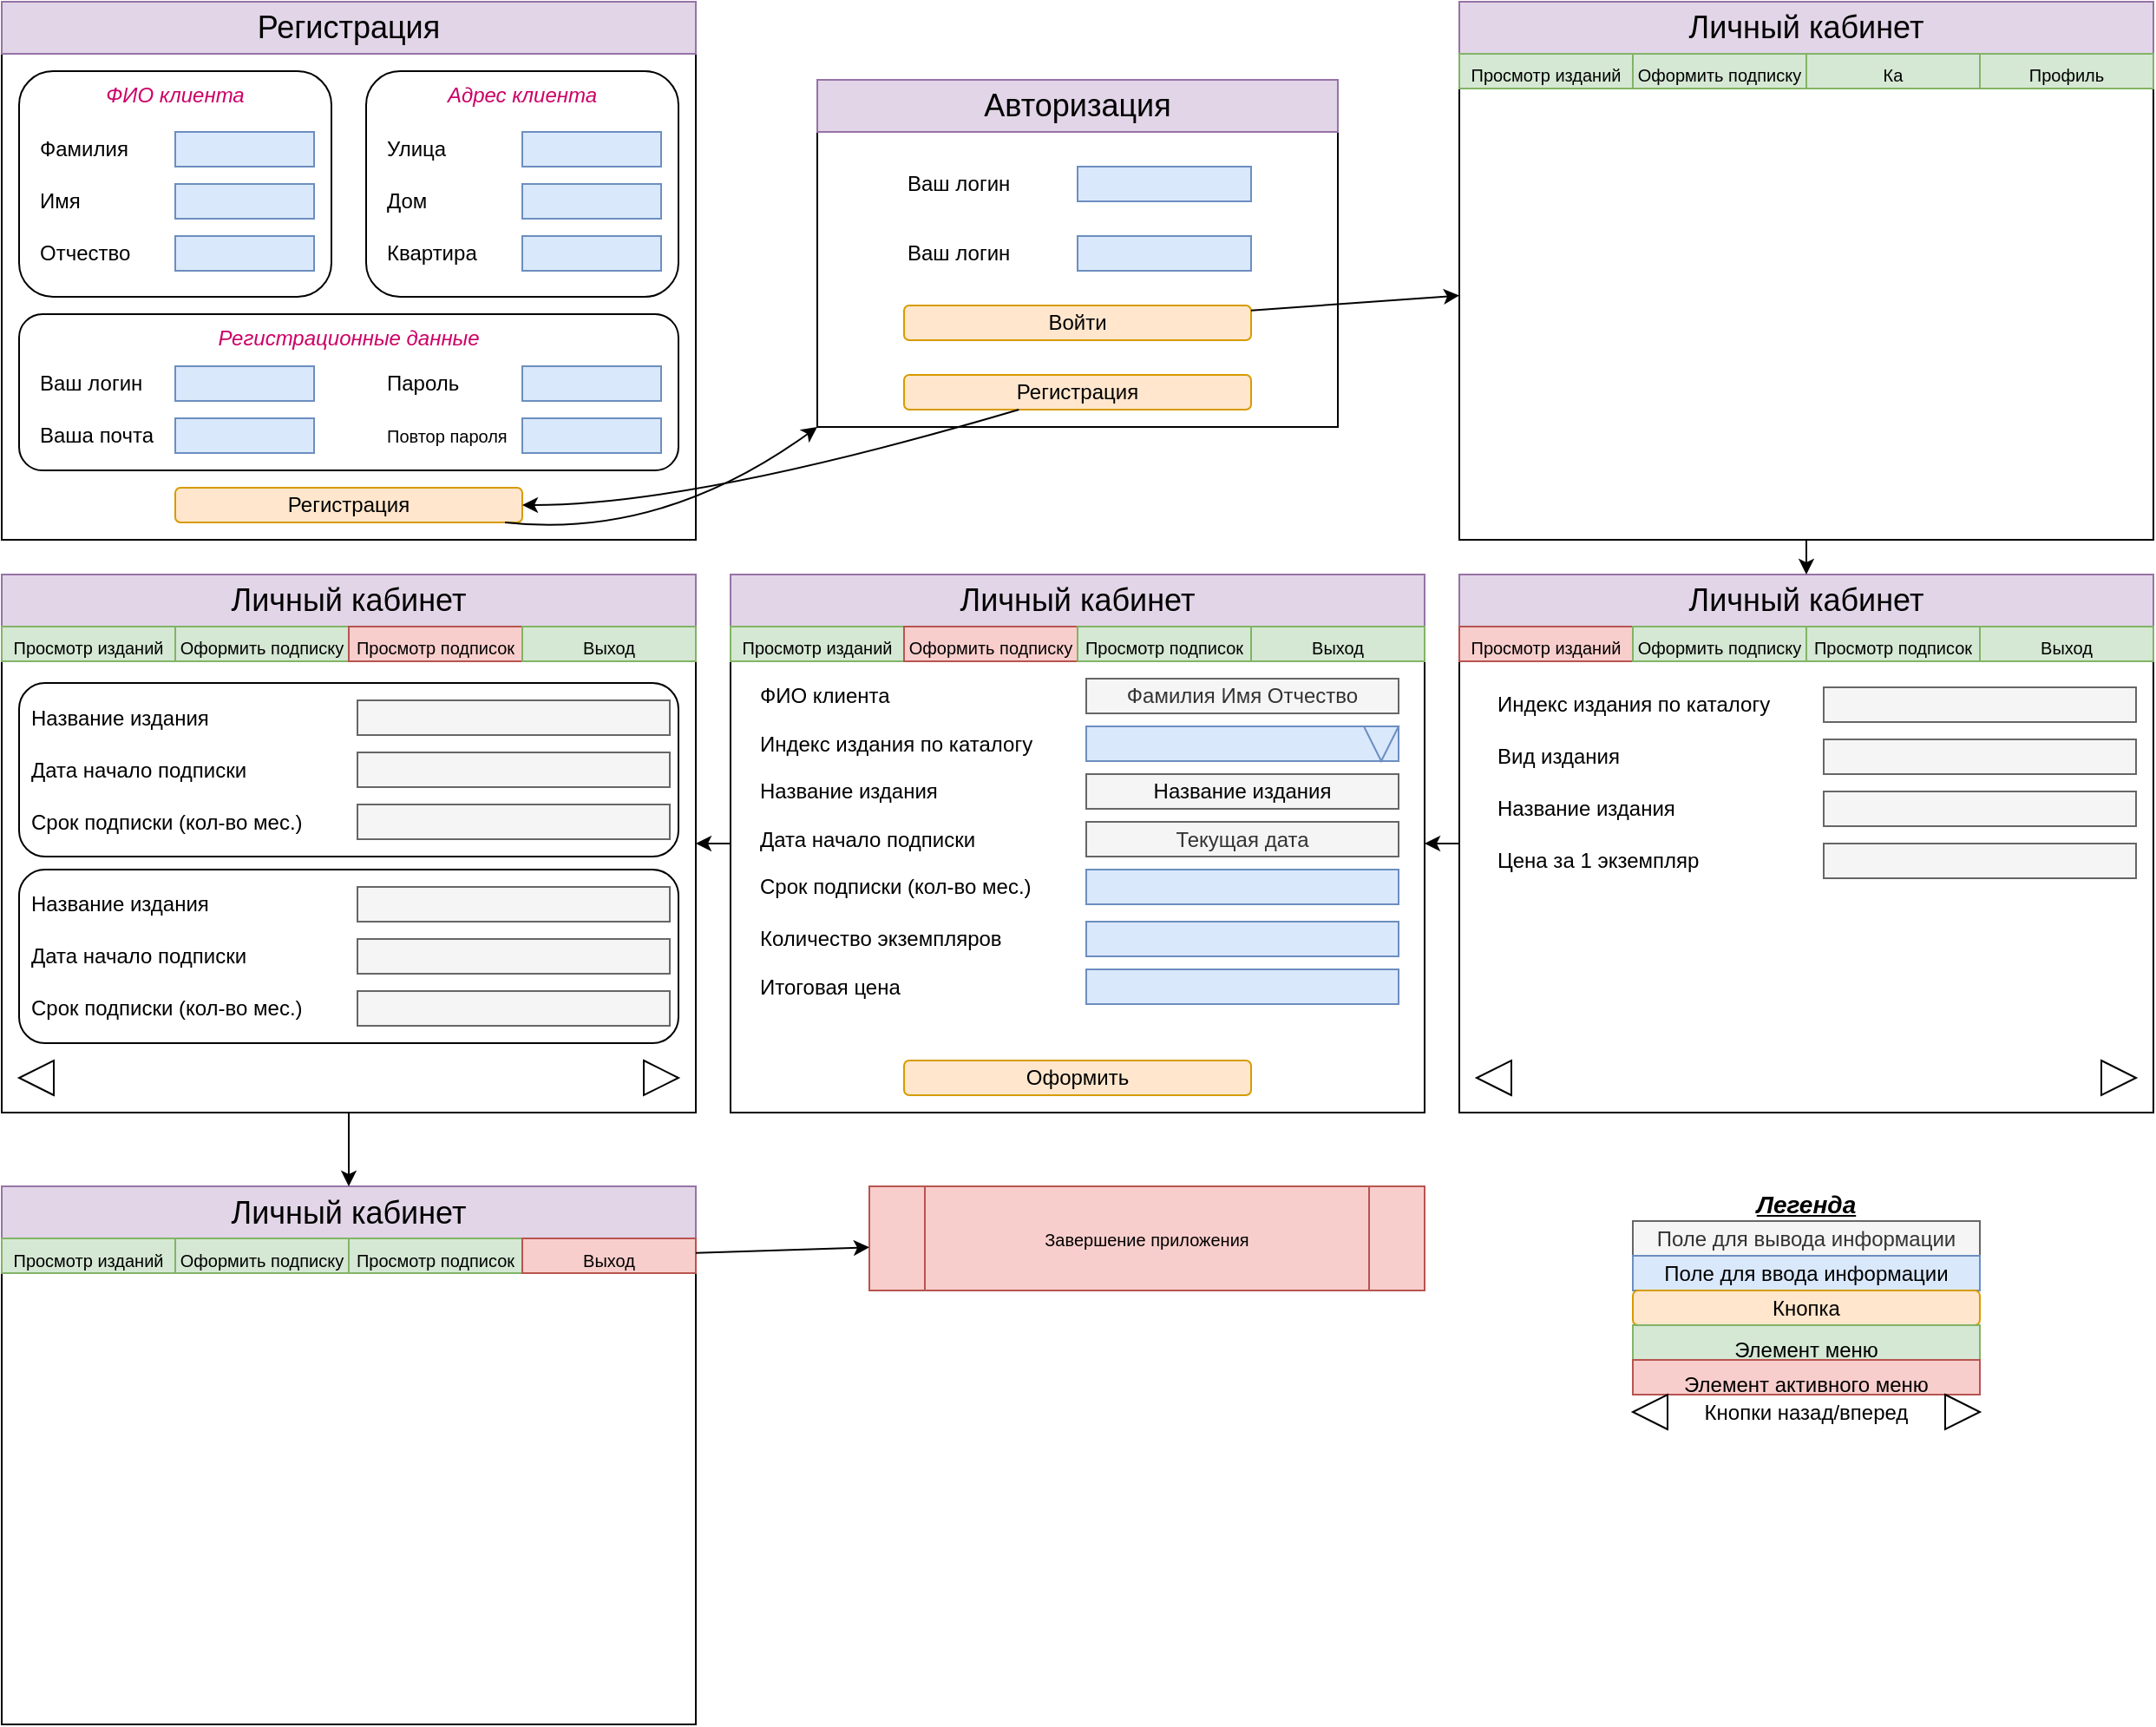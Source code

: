 <mxfile version="24.7.5">
  <diagram id="MYTE9v99h5bzdBMBqrc3" name="Page-1">
    <mxGraphModel dx="1292" dy="965" grid="1" gridSize="10" guides="1" tooltips="1" connect="1" arrows="1" fold="1" page="1" pageScale="1" pageWidth="827" pageHeight="1169" math="0" shadow="0">
      <root>
        <mxCell id="0" />
        <mxCell id="1" parent="0" />
        <mxCell id="cXrMC298pUnnznTMAYHm-1" value="" style="rounded=0;whiteSpace=wrap;html=1;" parent="1" vertex="1">
          <mxGeometry x="470" y="45" width="300" height="200" as="geometry" />
        </mxCell>
        <mxCell id="cXrMC298pUnnznTMAYHm-2" value="&lt;font style=&quot;font-size: 18px&quot;&gt;Авторизация&lt;/font&gt;" style="text;html=1;strokeColor=#9673a6;fillColor=#e1d5e7;align=center;verticalAlign=middle;whiteSpace=wrap;rounded=0;" parent="1" vertex="1">
          <mxGeometry x="470" y="45" width="300" height="30" as="geometry" />
        </mxCell>
        <mxCell id="cXrMC298pUnnznTMAYHm-3" value="Ваш логин" style="text;html=1;strokeColor=none;fillColor=none;align=left;verticalAlign=middle;whiteSpace=wrap;rounded=0;" parent="1" vertex="1">
          <mxGeometry x="520" y="95" width="100" height="20" as="geometry" />
        </mxCell>
        <mxCell id="cXrMC298pUnnznTMAYHm-5" value="" style="rounded=0;whiteSpace=wrap;html=1;fillColor=#dae8fc;strokeColor=#6c8ebf;" parent="1" vertex="1">
          <mxGeometry x="620" y="95" width="100" height="20" as="geometry" />
        </mxCell>
        <mxCell id="cXrMC298pUnnznTMAYHm-7" value="Войти" style="rounded=1;whiteSpace=wrap;html=1;fillColor=#ffe6cc;strokeColor=#d79b00;" parent="1" vertex="1">
          <mxGeometry x="520" y="175" width="200" height="20" as="geometry" />
        </mxCell>
        <mxCell id="cXrMC298pUnnznTMAYHm-8" value="Регистрация" style="rounded=1;whiteSpace=wrap;html=1;fillColor=#ffe6cc;strokeColor=#d79b00;" parent="1" vertex="1">
          <mxGeometry x="520" y="215" width="200" height="20" as="geometry" />
        </mxCell>
        <mxCell id="cXrMC298pUnnznTMAYHm-10" value="" style="rounded=0;whiteSpace=wrap;html=1;" parent="1" vertex="1">
          <mxGeometry width="400" height="310" as="geometry" />
        </mxCell>
        <mxCell id="cXrMC298pUnnznTMAYHm-29" value="Регистрация" style="rounded=1;whiteSpace=wrap;html=1;fillColor=#ffe6cc;strokeColor=#d79b00;" parent="1" vertex="1">
          <mxGeometry x="100" y="280" width="200" height="20" as="geometry" />
        </mxCell>
        <mxCell id="cXrMC298pUnnznTMAYHm-30" value="&lt;font style=&quot;font-size: 18px&quot;&gt;Регистрация&lt;/font&gt;" style="text;html=1;strokeColor=#9673a6;fillColor=#e1d5e7;align=center;verticalAlign=middle;whiteSpace=wrap;rounded=0;" parent="1" vertex="1">
          <mxGeometry width="400" height="30" as="geometry" />
        </mxCell>
        <mxCell id="jzKqB6wzd2g3dCckgBdZ-1" value="Ваш логин" style="text;html=1;strokeColor=none;fillColor=none;align=left;verticalAlign=middle;whiteSpace=wrap;rounded=0;" parent="1" vertex="1">
          <mxGeometry x="520" y="135" width="100" height="20" as="geometry" />
        </mxCell>
        <mxCell id="jzKqB6wzd2g3dCckgBdZ-2" value="" style="rounded=0;whiteSpace=wrap;html=1;fillColor=#dae8fc;strokeColor=#6c8ebf;" parent="1" vertex="1">
          <mxGeometry x="620" y="135" width="100" height="20" as="geometry" />
        </mxCell>
        <mxCell id="jzKqB6wzd2g3dCckgBdZ-24" value="&lt;i&gt;&lt;font color=&quot;#cc0066&quot;&gt;ФИО клиента&lt;/font&gt;&lt;/i&gt;" style="rounded=1;whiteSpace=wrap;html=1;align=center;verticalAlign=top;" parent="1" vertex="1">
          <mxGeometry x="10" y="40" width="180" height="130" as="geometry" />
        </mxCell>
        <mxCell id="jzKqB6wzd2g3dCckgBdZ-25" value="Фамилия" style="text;html=1;strokeColor=none;fillColor=none;align=left;verticalAlign=middle;whiteSpace=wrap;rounded=0;" parent="1" vertex="1">
          <mxGeometry x="20" y="75" width="80" height="20" as="geometry" />
        </mxCell>
        <mxCell id="jzKqB6wzd2g3dCckgBdZ-26" value="" style="rounded=0;whiteSpace=wrap;html=1;fillColor=#dae8fc;strokeColor=#6c8ebf;" parent="1" vertex="1">
          <mxGeometry x="100" y="75" width="80" height="20" as="geometry" />
        </mxCell>
        <mxCell id="jzKqB6wzd2g3dCckgBdZ-27" value="Имя" style="text;html=1;strokeColor=none;fillColor=none;align=left;verticalAlign=middle;whiteSpace=wrap;rounded=0;" parent="1" vertex="1">
          <mxGeometry x="20" y="105" width="80" height="20" as="geometry" />
        </mxCell>
        <mxCell id="jzKqB6wzd2g3dCckgBdZ-28" value="" style="rounded=0;whiteSpace=wrap;html=1;fillColor=#dae8fc;strokeColor=#6c8ebf;" parent="1" vertex="1">
          <mxGeometry x="100" y="105" width="80" height="20" as="geometry" />
        </mxCell>
        <mxCell id="jzKqB6wzd2g3dCckgBdZ-29" value="Отчество" style="text;html=1;strokeColor=none;fillColor=none;align=left;verticalAlign=middle;whiteSpace=wrap;rounded=0;" parent="1" vertex="1">
          <mxGeometry x="20" y="135" width="80" height="20" as="geometry" />
        </mxCell>
        <mxCell id="jzKqB6wzd2g3dCckgBdZ-30" value="" style="rounded=0;whiteSpace=wrap;html=1;fillColor=#dae8fc;strokeColor=#6c8ebf;" parent="1" vertex="1">
          <mxGeometry x="100" y="135" width="80" height="20" as="geometry" />
        </mxCell>
        <mxCell id="jzKqB6wzd2g3dCckgBdZ-38" value="&lt;i&gt;&lt;font color=&quot;#cc0066&quot;&gt;Адрес клиента&lt;/font&gt;&lt;/i&gt;" style="rounded=1;whiteSpace=wrap;html=1;align=center;verticalAlign=top;" parent="1" vertex="1">
          <mxGeometry x="210" y="40" width="180" height="130" as="geometry" />
        </mxCell>
        <mxCell id="jzKqB6wzd2g3dCckgBdZ-39" value="Улица" style="text;html=1;strokeColor=none;fillColor=none;align=left;verticalAlign=middle;whiteSpace=wrap;rounded=0;" parent="1" vertex="1">
          <mxGeometry x="220" y="75" width="80" height="20" as="geometry" />
        </mxCell>
        <mxCell id="jzKqB6wzd2g3dCckgBdZ-40" value="" style="rounded=0;whiteSpace=wrap;html=1;fillColor=#dae8fc;strokeColor=#6c8ebf;" parent="1" vertex="1">
          <mxGeometry x="300" y="75" width="80" height="20" as="geometry" />
        </mxCell>
        <mxCell id="jzKqB6wzd2g3dCckgBdZ-41" value="Дом" style="text;html=1;strokeColor=none;fillColor=none;align=left;verticalAlign=middle;whiteSpace=wrap;rounded=0;" parent="1" vertex="1">
          <mxGeometry x="220" y="105" width="80" height="20" as="geometry" />
        </mxCell>
        <mxCell id="jzKqB6wzd2g3dCckgBdZ-42" value="" style="rounded=0;whiteSpace=wrap;html=1;fillColor=#dae8fc;strokeColor=#6c8ebf;" parent="1" vertex="1">
          <mxGeometry x="300" y="105" width="80" height="20" as="geometry" />
        </mxCell>
        <mxCell id="jzKqB6wzd2g3dCckgBdZ-43" value="Квартира" style="text;html=1;strokeColor=none;fillColor=none;align=left;verticalAlign=middle;whiteSpace=wrap;rounded=0;" parent="1" vertex="1">
          <mxGeometry x="220" y="135" width="80" height="20" as="geometry" />
        </mxCell>
        <mxCell id="jzKqB6wzd2g3dCckgBdZ-44" value="" style="rounded=0;whiteSpace=wrap;html=1;fillColor=#dae8fc;strokeColor=#6c8ebf;" parent="1" vertex="1">
          <mxGeometry x="300" y="135" width="80" height="20" as="geometry" />
        </mxCell>
        <mxCell id="jzKqB6wzd2g3dCckgBdZ-46" value="&lt;i&gt;&lt;font color=&quot;#cc0066&quot;&gt;Регистрационные данные&lt;/font&gt;&lt;/i&gt;" style="rounded=1;whiteSpace=wrap;html=1;align=center;verticalAlign=top;" parent="1" vertex="1">
          <mxGeometry x="10" y="180" width="380" height="90" as="geometry" />
        </mxCell>
        <mxCell id="jzKqB6wzd2g3dCckgBdZ-48" value="Ваш логин" style="text;html=1;strokeColor=none;fillColor=none;align=left;verticalAlign=middle;whiteSpace=wrap;rounded=0;" parent="1" vertex="1">
          <mxGeometry x="20" y="210" width="80" height="20" as="geometry" />
        </mxCell>
        <mxCell id="jzKqB6wzd2g3dCckgBdZ-49" value="" style="rounded=0;whiteSpace=wrap;html=1;fillColor=#dae8fc;strokeColor=#6c8ebf;" parent="1" vertex="1">
          <mxGeometry x="100" y="210" width="80" height="20" as="geometry" />
        </mxCell>
        <mxCell id="jzKqB6wzd2g3dCckgBdZ-50" value="Пароль" style="text;html=1;strokeColor=none;fillColor=none;align=left;verticalAlign=middle;whiteSpace=wrap;rounded=0;" parent="1" vertex="1">
          <mxGeometry x="220" y="210" width="80" height="20" as="geometry" />
        </mxCell>
        <mxCell id="jzKqB6wzd2g3dCckgBdZ-51" value="" style="rounded=0;whiteSpace=wrap;html=1;fillColor=#dae8fc;strokeColor=#6c8ebf;" parent="1" vertex="1">
          <mxGeometry x="300" y="210" width="80" height="20" as="geometry" />
        </mxCell>
        <mxCell id="jzKqB6wzd2g3dCckgBdZ-52" value="Ваша почта" style="text;html=1;strokeColor=none;fillColor=none;align=left;verticalAlign=middle;whiteSpace=wrap;rounded=0;" parent="1" vertex="1">
          <mxGeometry x="20" y="240" width="80" height="20" as="geometry" />
        </mxCell>
        <mxCell id="jzKqB6wzd2g3dCckgBdZ-53" value="" style="rounded=0;whiteSpace=wrap;html=1;fillColor=#dae8fc;strokeColor=#6c8ebf;" parent="1" vertex="1">
          <mxGeometry x="100" y="240" width="80" height="20" as="geometry" />
        </mxCell>
        <mxCell id="jzKqB6wzd2g3dCckgBdZ-54" value="&lt;font style=&quot;font-size: 10px&quot;&gt;Повтор пароля&lt;/font&gt;" style="text;html=1;strokeColor=none;fillColor=none;align=left;verticalAlign=middle;whiteSpace=wrap;rounded=0;" parent="1" vertex="1">
          <mxGeometry x="220" y="240" width="80" height="20" as="geometry" />
        </mxCell>
        <mxCell id="jzKqB6wzd2g3dCckgBdZ-55" value="" style="rounded=0;whiteSpace=wrap;html=1;fillColor=#dae8fc;strokeColor=#6c8ebf;" parent="1" vertex="1">
          <mxGeometry x="300" y="240" width="80" height="20" as="geometry" />
        </mxCell>
        <mxCell id="jzKqB6wzd2g3dCckgBdZ-76" value="" style="rounded=0;whiteSpace=wrap;html=1;" parent="1" vertex="1">
          <mxGeometry x="840" width="400" height="310" as="geometry" />
        </mxCell>
        <mxCell id="jzKqB6wzd2g3dCckgBdZ-78" value="&lt;font style=&quot;font-size: 18px&quot;&gt;Личный кабинет&lt;/font&gt;" style="text;html=1;strokeColor=#9673a6;fillColor=#e1d5e7;align=center;verticalAlign=middle;whiteSpace=wrap;rounded=0;" parent="1" vertex="1">
          <mxGeometry x="840" width="400" height="30" as="geometry" />
        </mxCell>
        <mxCell id="jzKqB6wzd2g3dCckgBdZ-102" value="&lt;font style=&quot;font-size: 10px;&quot;&gt;Просмотр изданий&lt;/font&gt;" style="rounded=0;whiteSpace=wrap;html=1;align=center;fillColor=#d5e8d4;strokeColor=#82b366;verticalAlign=top;fontSize=10;" parent="1" vertex="1">
          <mxGeometry x="840" y="30" width="100" height="20" as="geometry" />
        </mxCell>
        <mxCell id="jzKqB6wzd2g3dCckgBdZ-106" value="&lt;font style=&quot;font-size: 10px&quot;&gt;Оформить подписку&lt;br&gt;&lt;/font&gt;" style="rounded=0;whiteSpace=wrap;html=1;align=center;fillColor=#d5e8d4;strokeColor=#82b366;verticalAlign=top;fontSize=10;" parent="1" vertex="1">
          <mxGeometry x="940" y="30" width="100" height="20" as="geometry" />
        </mxCell>
        <mxCell id="jzKqB6wzd2g3dCckgBdZ-107" value="&lt;font style=&quot;font-size: 10px&quot;&gt;Ка&lt;br&gt;&lt;/font&gt;" style="rounded=0;whiteSpace=wrap;html=1;align=center;fillColor=#d5e8d4;strokeColor=#82b366;verticalAlign=top;fontSize=10;" parent="1" vertex="1">
          <mxGeometry x="1040" y="30" width="100" height="20" as="geometry" />
        </mxCell>
        <mxCell id="jzKqB6wzd2g3dCckgBdZ-108" value="&lt;font style=&quot;font-size: 10px&quot;&gt;Профиль&lt;br&gt;&lt;/font&gt;" style="rounded=0;whiteSpace=wrap;html=1;align=center;fillColor=#d5e8d4;strokeColor=#82b366;verticalAlign=top;fontSize=10;" parent="1" vertex="1">
          <mxGeometry x="1140" y="30" width="100" height="20" as="geometry" />
        </mxCell>
        <mxCell id="jzKqB6wzd2g3dCckgBdZ-109" value="" style="endArrow=classic;html=1;fontSize=10;" parent="1" source="cXrMC298pUnnznTMAYHm-7" target="jzKqB6wzd2g3dCckgBdZ-76" edge="1">
          <mxGeometry width="50" height="50" relative="1" as="geometry">
            <mxPoint x="386" y="-40" as="sourcePoint" />
            <mxPoint x="687.362" y="170" as="targetPoint" />
          </mxGeometry>
        </mxCell>
        <mxCell id="jzKqB6wzd2g3dCckgBdZ-111" value="" style="curved=1;endArrow=classic;html=1;fontSize=10;entryX=0;entryY=1;entryDx=0;entryDy=0;" parent="1" source="cXrMC298pUnnznTMAYHm-29" target="cXrMC298pUnnznTMAYHm-1" edge="1">
          <mxGeometry width="50" height="50" relative="1" as="geometry">
            <mxPoint x="310" y="410" as="sourcePoint" />
            <mxPoint x="360" y="360" as="targetPoint" />
            <Array as="points">
              <mxPoint x="380" y="310" />
            </Array>
          </mxGeometry>
        </mxCell>
        <mxCell id="jzKqB6wzd2g3dCckgBdZ-112" value="" style="curved=1;endArrow=classic;html=1;fontSize=10;" parent="1" source="cXrMC298pUnnznTMAYHm-8" target="cXrMC298pUnnznTMAYHm-29" edge="1">
          <mxGeometry width="50" height="50" relative="1" as="geometry">
            <mxPoint x="300" y="320" as="sourcePoint" />
            <mxPoint x="350" y="270" as="targetPoint" />
            <Array as="points">
              <mxPoint x="400" y="290" />
            </Array>
          </mxGeometry>
        </mxCell>
        <mxCell id="jzKqB6wzd2g3dCckgBdZ-113" value="" style="rounded=0;whiteSpace=wrap;html=1;" parent="1" vertex="1">
          <mxGeometry x="840" y="330" width="400" height="310" as="geometry" />
        </mxCell>
        <mxCell id="jzKqB6wzd2g3dCckgBdZ-114" value="&lt;font style=&quot;font-size: 18px&quot;&gt;Личный кабинет&lt;/font&gt;" style="text;html=1;strokeColor=#9673a6;fillColor=#e1d5e7;align=center;verticalAlign=middle;whiteSpace=wrap;rounded=0;" parent="1" vertex="1">
          <mxGeometry x="840" y="330" width="400" height="30" as="geometry" />
        </mxCell>
        <mxCell id="jzKqB6wzd2g3dCckgBdZ-115" value="&lt;font style=&quot;font-size: 10px;&quot;&gt;Просмотр изданий&lt;/font&gt;" style="rounded=0;whiteSpace=wrap;html=1;align=center;fillColor=#f8cecc;strokeColor=#b85450;verticalAlign=top;fontSize=10;" parent="1" vertex="1">
          <mxGeometry x="840" y="360" width="100" height="20" as="geometry" />
        </mxCell>
        <mxCell id="jzKqB6wzd2g3dCckgBdZ-116" value="&lt;font style=&quot;font-size: 10px&quot;&gt;Оформить подписку&lt;br&gt;&lt;/font&gt;" style="rounded=0;whiteSpace=wrap;html=1;align=center;fillColor=#d5e8d4;strokeColor=#82b366;verticalAlign=top;fontSize=10;" parent="1" vertex="1">
          <mxGeometry x="940" y="360" width="100" height="20" as="geometry" />
        </mxCell>
        <mxCell id="jzKqB6wzd2g3dCckgBdZ-117" value="&lt;font style=&quot;font-size: 10px&quot;&gt;Просмотр подписок&lt;br&gt;&lt;/font&gt;" style="rounded=0;whiteSpace=wrap;html=1;align=center;fillColor=#d5e8d4;strokeColor=#82b366;verticalAlign=top;fontSize=10;" parent="1" vertex="1">
          <mxGeometry x="1040" y="360" width="100" height="20" as="geometry" />
        </mxCell>
        <mxCell id="jzKqB6wzd2g3dCckgBdZ-118" value="&lt;font style=&quot;font-size: 10px&quot;&gt;Выход&lt;br&gt;&lt;/font&gt;" style="rounded=0;whiteSpace=wrap;html=1;align=center;fillColor=#d5e8d4;strokeColor=#82b366;verticalAlign=top;fontSize=10;" parent="1" vertex="1">
          <mxGeometry x="1140" y="360" width="100" height="20" as="geometry" />
        </mxCell>
        <mxCell id="jzKqB6wzd2g3dCckgBdZ-119" value="" style="rounded=0;whiteSpace=wrap;html=1;" parent="1" vertex="1">
          <mxGeometry x="420" y="330" width="400" height="310" as="geometry" />
        </mxCell>
        <mxCell id="jzKqB6wzd2g3dCckgBdZ-120" value="&lt;font style=&quot;font-size: 18px&quot;&gt;Личный кабинет&lt;/font&gt;" style="text;html=1;strokeColor=#9673a6;fillColor=#e1d5e7;align=center;verticalAlign=middle;whiteSpace=wrap;rounded=0;" parent="1" vertex="1">
          <mxGeometry x="420" y="330" width="400" height="30" as="geometry" />
        </mxCell>
        <mxCell id="jzKqB6wzd2g3dCckgBdZ-121" value="&lt;font style=&quot;font-size: 10px;&quot;&gt;Просмотр изданий&lt;/font&gt;" style="rounded=0;whiteSpace=wrap;html=1;align=center;fillColor=#d5e8d4;strokeColor=#82b366;verticalAlign=top;fontSize=10;" parent="1" vertex="1">
          <mxGeometry x="420" y="360" width="100" height="20" as="geometry" />
        </mxCell>
        <mxCell id="jzKqB6wzd2g3dCckgBdZ-122" value="&lt;font style=&quot;font-size: 10px&quot;&gt;Оформить подписку&lt;br&gt;&lt;/font&gt;" style="rounded=0;whiteSpace=wrap;html=1;align=center;fillColor=#f8cecc;strokeColor=#b85450;verticalAlign=top;fontSize=10;" parent="1" vertex="1">
          <mxGeometry x="520" y="360" width="100" height="20" as="geometry" />
        </mxCell>
        <mxCell id="jzKqB6wzd2g3dCckgBdZ-123" value="&lt;font style=&quot;font-size: 10px&quot;&gt;Просмотр подписок&lt;br&gt;&lt;/font&gt;" style="rounded=0;whiteSpace=wrap;html=1;align=center;fillColor=#d5e8d4;strokeColor=#82b366;verticalAlign=top;fontSize=10;" parent="1" vertex="1">
          <mxGeometry x="620" y="360" width="100" height="20" as="geometry" />
        </mxCell>
        <mxCell id="jzKqB6wzd2g3dCckgBdZ-124" value="&lt;font style=&quot;font-size: 10px&quot;&gt;Выход&lt;br&gt;&lt;/font&gt;" style="rounded=0;whiteSpace=wrap;html=1;align=center;fillColor=#d5e8d4;strokeColor=#82b366;verticalAlign=top;fontSize=10;" parent="1" vertex="1">
          <mxGeometry x="720" y="360" width="100" height="20" as="geometry" />
        </mxCell>
        <mxCell id="jzKqB6wzd2g3dCckgBdZ-125" value="" style="rounded=0;whiteSpace=wrap;html=1;" parent="1" vertex="1">
          <mxGeometry y="330" width="400" height="310" as="geometry" />
        </mxCell>
        <mxCell id="jzKqB6wzd2g3dCckgBdZ-126" value="&lt;font style=&quot;font-size: 18px&quot;&gt;Личный кабинет&lt;/font&gt;" style="text;html=1;strokeColor=#9673a6;fillColor=#e1d5e7;align=center;verticalAlign=middle;whiteSpace=wrap;rounded=0;" parent="1" vertex="1">
          <mxGeometry y="330" width="400" height="30" as="geometry" />
        </mxCell>
        <mxCell id="jzKqB6wzd2g3dCckgBdZ-127" value="&lt;font style=&quot;font-size: 10px;&quot;&gt;Просмотр изданий&lt;/font&gt;" style="rounded=0;whiteSpace=wrap;html=1;align=center;fillColor=#d5e8d4;strokeColor=#82b366;verticalAlign=top;fontSize=10;" parent="1" vertex="1">
          <mxGeometry y="360" width="100" height="20" as="geometry" />
        </mxCell>
        <mxCell id="jzKqB6wzd2g3dCckgBdZ-128" value="&lt;font style=&quot;font-size: 10px&quot;&gt;Оформить подписку&lt;br&gt;&lt;/font&gt;" style="rounded=0;whiteSpace=wrap;html=1;align=center;fillColor=#d5e8d4;strokeColor=#82b366;verticalAlign=top;fontSize=10;" parent="1" vertex="1">
          <mxGeometry x="100" y="360" width="100" height="20" as="geometry" />
        </mxCell>
        <mxCell id="jzKqB6wzd2g3dCckgBdZ-129" value="&lt;font style=&quot;font-size: 10px&quot;&gt;Просмотр подписок&lt;br&gt;&lt;/font&gt;" style="rounded=0;whiteSpace=wrap;html=1;align=center;fillColor=#f8cecc;strokeColor=#b85450;verticalAlign=top;fontSize=10;" parent="1" vertex="1">
          <mxGeometry x="200" y="360" width="100" height="20" as="geometry" />
        </mxCell>
        <mxCell id="jzKqB6wzd2g3dCckgBdZ-130" value="&lt;font style=&quot;font-size: 10px&quot;&gt;Выход&lt;br&gt;&lt;/font&gt;" style="rounded=0;whiteSpace=wrap;html=1;align=center;fillColor=#d5e8d4;strokeColor=#82b366;verticalAlign=top;fontSize=10;" parent="1" vertex="1">
          <mxGeometry x="300" y="360" width="100" height="20" as="geometry" />
        </mxCell>
        <mxCell id="jzKqB6wzd2g3dCckgBdZ-131" value="" style="rounded=0;whiteSpace=wrap;html=1;" parent="1" vertex="1">
          <mxGeometry y="682.5" width="400" height="310" as="geometry" />
        </mxCell>
        <mxCell id="jzKqB6wzd2g3dCckgBdZ-132" value="&lt;font style=&quot;font-size: 18px&quot;&gt;Личный кабинет&lt;/font&gt;" style="text;html=1;strokeColor=#9673a6;fillColor=#e1d5e7;align=center;verticalAlign=middle;whiteSpace=wrap;rounded=0;" parent="1" vertex="1">
          <mxGeometry y="682.5" width="400" height="30" as="geometry" />
        </mxCell>
        <mxCell id="jzKqB6wzd2g3dCckgBdZ-133" value="&lt;font style=&quot;font-size: 10px;&quot;&gt;Просмотр изданий&lt;/font&gt;" style="rounded=0;whiteSpace=wrap;html=1;align=center;fillColor=#d5e8d4;strokeColor=#82b366;verticalAlign=top;fontSize=10;" parent="1" vertex="1">
          <mxGeometry y="712.5" width="100" height="20" as="geometry" />
        </mxCell>
        <mxCell id="jzKqB6wzd2g3dCckgBdZ-134" value="&lt;font style=&quot;font-size: 10px&quot;&gt;Оформить подписку&lt;br&gt;&lt;/font&gt;" style="rounded=0;whiteSpace=wrap;html=1;align=center;fillColor=#d5e8d4;strokeColor=#82b366;verticalAlign=top;fontSize=10;" parent="1" vertex="1">
          <mxGeometry x="100" y="712.5" width="100" height="20" as="geometry" />
        </mxCell>
        <mxCell id="jzKqB6wzd2g3dCckgBdZ-135" value="&lt;font style=&quot;font-size: 10px&quot;&gt;Просмотр подписок&lt;br&gt;&lt;/font&gt;" style="rounded=0;whiteSpace=wrap;html=1;align=center;fillColor=#d5e8d4;strokeColor=#82b366;verticalAlign=top;fontSize=10;" parent="1" vertex="1">
          <mxGeometry x="200" y="712.5" width="100" height="20" as="geometry" />
        </mxCell>
        <mxCell id="jzKqB6wzd2g3dCckgBdZ-136" value="&lt;font style=&quot;font-size: 10px&quot;&gt;Выход&lt;br&gt;&lt;/font&gt;" style="rounded=0;whiteSpace=wrap;html=1;align=center;fillColor=#f8cecc;strokeColor=#b85450;verticalAlign=top;fontSize=10;" parent="1" vertex="1">
          <mxGeometry x="300" y="712.5" width="100" height="20" as="geometry" />
        </mxCell>
        <mxCell id="jzKqB6wzd2g3dCckgBdZ-137" value="Завершение приложения" style="shape=process;whiteSpace=wrap;html=1;backgroundOutline=1;fontSize=10;align=center;fillColor=#f8cecc;strokeColor=#b85450;" parent="1" vertex="1">
          <mxGeometry x="500" y="682.5" width="320" height="60" as="geometry" />
        </mxCell>
        <mxCell id="jzKqB6wzd2g3dCckgBdZ-138" value="" style="endArrow=classic;html=1;fontSize=10;" parent="1" source="jzKqB6wzd2g3dCckgBdZ-136" target="jzKqB6wzd2g3dCckgBdZ-137" edge="1">
          <mxGeometry width="50" height="50" relative="1" as="geometry">
            <mxPoint x="320" y="810" as="sourcePoint" />
            <mxPoint x="370" y="760" as="targetPoint" />
          </mxGeometry>
        </mxCell>
        <mxCell id="jzKqB6wzd2g3dCckgBdZ-139" value="Индекс издания по каталогу" style="text;html=1;strokeColor=none;fillColor=none;align=left;verticalAlign=middle;whiteSpace=wrap;rounded=0;" parent="1" vertex="1">
          <mxGeometry x="860" y="395" width="180" height="20" as="geometry" />
        </mxCell>
        <mxCell id="jzKqB6wzd2g3dCckgBdZ-140" value="" style="rounded=0;whiteSpace=wrap;html=1;fillColor=#f5f5f5;strokeColor=#666666;fontColor=#333333;" parent="1" vertex="1">
          <mxGeometry x="1050" y="395" width="180" height="20" as="geometry" />
        </mxCell>
        <mxCell id="jzKqB6wzd2g3dCckgBdZ-145" value="Вид издания" style="text;html=1;strokeColor=none;fillColor=none;align=left;verticalAlign=middle;whiteSpace=wrap;rounded=0;" parent="1" vertex="1">
          <mxGeometry x="860" y="425" width="180" height="20" as="geometry" />
        </mxCell>
        <mxCell id="jzKqB6wzd2g3dCckgBdZ-146" value="" style="rounded=0;whiteSpace=wrap;html=1;fillColor=#f5f5f5;strokeColor=#666666;fontColor=#333333;" parent="1" vertex="1">
          <mxGeometry x="1050" y="425" width="180" height="20" as="geometry" />
        </mxCell>
        <mxCell id="jzKqB6wzd2g3dCckgBdZ-147" value="Название издания" style="text;html=1;strokeColor=none;fillColor=none;align=left;verticalAlign=middle;whiteSpace=wrap;rounded=0;" parent="1" vertex="1">
          <mxGeometry x="860" y="455" width="180" height="20" as="geometry" />
        </mxCell>
        <mxCell id="jzKqB6wzd2g3dCckgBdZ-148" value="" style="rounded=0;whiteSpace=wrap;html=1;fillColor=#f5f5f5;strokeColor=#666666;fontColor=#333333;" parent="1" vertex="1">
          <mxGeometry x="1050" y="455" width="180" height="20" as="geometry" />
        </mxCell>
        <mxCell id="jzKqB6wzd2g3dCckgBdZ-149" value="Цена за 1 экземпляр" style="text;html=1;strokeColor=none;fillColor=none;align=left;verticalAlign=middle;whiteSpace=wrap;rounded=0;" parent="1" vertex="1">
          <mxGeometry x="860" y="485" width="180" height="20" as="geometry" />
        </mxCell>
        <mxCell id="jzKqB6wzd2g3dCckgBdZ-150" value="" style="rounded=0;whiteSpace=wrap;html=1;fillColor=#f5f5f5;strokeColor=#666666;fontColor=#333333;" parent="1" vertex="1">
          <mxGeometry x="1050" y="485" width="180" height="20" as="geometry" />
        </mxCell>
        <mxCell id="jzKqB6wzd2g3dCckgBdZ-151" value="" style="triangle;whiteSpace=wrap;html=1;fontSize=10;align=center;" parent="1" vertex="1">
          <mxGeometry x="1210" y="610" width="20" height="20" as="geometry" />
        </mxCell>
        <mxCell id="jzKqB6wzd2g3dCckgBdZ-153" value="" style="triangle;whiteSpace=wrap;html=1;fontSize=10;align=center;rotation=180;" parent="1" vertex="1">
          <mxGeometry x="850" y="610" width="20" height="20" as="geometry" />
        </mxCell>
        <mxCell id="jzKqB6wzd2g3dCckgBdZ-154" value="Индекс издания по каталогу" style="text;html=1;strokeColor=none;fillColor=none;align=left;verticalAlign=middle;whiteSpace=wrap;rounded=0;" parent="1" vertex="1">
          <mxGeometry x="435" y="417.5" width="180" height="20" as="geometry" />
        </mxCell>
        <mxCell id="jzKqB6wzd2g3dCckgBdZ-155" value="" style="rounded=0;whiteSpace=wrap;html=1;fillColor=#dae8fc;strokeColor=#6c8ebf;" parent="1" vertex="1">
          <mxGeometry x="625" y="417.5" width="180" height="20" as="geometry" />
        </mxCell>
        <mxCell id="jzKqB6wzd2g3dCckgBdZ-156" value="" style="triangle;whiteSpace=wrap;html=1;fontSize=10;align=center;rotation=90;fillColor=#dae8fc;strokeColor=#6c8ebf;" parent="1" vertex="1">
          <mxGeometry x="785" y="417.5" width="20" height="20" as="geometry" />
        </mxCell>
        <mxCell id="jzKqB6wzd2g3dCckgBdZ-157" value="Дата начало подписки" style="text;html=1;strokeColor=none;fillColor=none;align=left;verticalAlign=middle;whiteSpace=wrap;rounded=0;" parent="1" vertex="1">
          <mxGeometry x="435" y="472.5" width="180" height="20" as="geometry" />
        </mxCell>
        <mxCell id="jzKqB6wzd2g3dCckgBdZ-158" value="Текущая дата" style="rounded=0;whiteSpace=wrap;html=1;fillColor=#f5f5f5;strokeColor=#666666;fontColor=#333333;" parent="1" vertex="1">
          <mxGeometry x="625" y="472.5" width="180" height="20" as="geometry" />
        </mxCell>
        <mxCell id="jzKqB6wzd2g3dCckgBdZ-160" value="Срок подписки (кол-во мес.)" style="text;html=1;strokeColor=none;fillColor=none;align=left;verticalAlign=middle;whiteSpace=wrap;rounded=0;" parent="1" vertex="1">
          <mxGeometry x="435" y="500" width="180" height="20" as="geometry" />
        </mxCell>
        <mxCell id="jzKqB6wzd2g3dCckgBdZ-161" value="" style="rounded=0;whiteSpace=wrap;html=1;fillColor=#dae8fc;strokeColor=#6c8ebf;" parent="1" vertex="1">
          <mxGeometry x="625" y="500" width="180" height="20" as="geometry" />
        </mxCell>
        <mxCell id="jzKqB6wzd2g3dCckgBdZ-163" value="Оформить" style="rounded=1;whiteSpace=wrap;html=1;fillColor=#ffe6cc;strokeColor=#d79b00;" parent="1" vertex="1">
          <mxGeometry x="520" y="610" width="200" height="20" as="geometry" />
        </mxCell>
        <mxCell id="jzKqB6wzd2g3dCckgBdZ-164" value="ФИО клиента" style="text;html=1;strokeColor=none;fillColor=none;align=left;verticalAlign=middle;whiteSpace=wrap;rounded=0;" parent="1" vertex="1">
          <mxGeometry x="435" y="390" width="180" height="20" as="geometry" />
        </mxCell>
        <mxCell id="jzKqB6wzd2g3dCckgBdZ-165" value="Фамилия Имя Отчество" style="rounded=0;whiteSpace=wrap;html=1;fillColor=#f5f5f5;strokeColor=#666666;fontColor=#333333;" parent="1" vertex="1">
          <mxGeometry x="625" y="390" width="180" height="20" as="geometry" />
        </mxCell>
        <mxCell id="jzKqB6wzd2g3dCckgBdZ-167" value="" style="rounded=1;whiteSpace=wrap;html=1;fontSize=10;align=center;" parent="1" vertex="1">
          <mxGeometry x="10" y="392.5" width="380" height="100" as="geometry" />
        </mxCell>
        <mxCell id="jzKqB6wzd2g3dCckgBdZ-168" value="Название издания" style="text;html=1;strokeColor=none;fillColor=none;align=left;verticalAlign=middle;whiteSpace=wrap;rounded=0;" parent="1" vertex="1">
          <mxGeometry x="15" y="402.5" width="180" height="20" as="geometry" />
        </mxCell>
        <mxCell id="jzKqB6wzd2g3dCckgBdZ-169" value="" style="rounded=0;whiteSpace=wrap;html=1;fillColor=#f5f5f5;strokeColor=#666666;fontColor=#333333;" parent="1" vertex="1">
          <mxGeometry x="205" y="402.5" width="180" height="20" as="geometry" />
        </mxCell>
        <mxCell id="jzKqB6wzd2g3dCckgBdZ-170" value="Дата начало подписки" style="text;html=1;strokeColor=none;fillColor=none;align=left;verticalAlign=middle;whiteSpace=wrap;rounded=0;" parent="1" vertex="1">
          <mxGeometry x="15" y="432.5" width="180" height="20" as="geometry" />
        </mxCell>
        <mxCell id="jzKqB6wzd2g3dCckgBdZ-171" value="" style="rounded=0;whiteSpace=wrap;html=1;fillColor=#f5f5f5;strokeColor=#666666;fontColor=#333333;" parent="1" vertex="1">
          <mxGeometry x="205" y="432.5" width="180" height="20" as="geometry" />
        </mxCell>
        <mxCell id="jzKqB6wzd2g3dCckgBdZ-172" value="Срок подписки (кол-во мес.)" style="text;html=1;strokeColor=none;fillColor=none;align=left;verticalAlign=middle;whiteSpace=wrap;rounded=0;" parent="1" vertex="1">
          <mxGeometry x="15" y="462.5" width="180" height="20" as="geometry" />
        </mxCell>
        <mxCell id="jzKqB6wzd2g3dCckgBdZ-173" value="" style="rounded=0;whiteSpace=wrap;html=1;fillColor=#f5f5f5;strokeColor=#666666;fontColor=#333333;" parent="1" vertex="1">
          <mxGeometry x="205" y="462.5" width="180" height="20" as="geometry" />
        </mxCell>
        <mxCell id="jzKqB6wzd2g3dCckgBdZ-181" value="Количество экземпляров" style="text;html=1;strokeColor=none;fillColor=none;align=left;verticalAlign=middle;whiteSpace=wrap;rounded=0;" parent="1" vertex="1">
          <mxGeometry x="435" y="530" width="180" height="20" as="geometry" />
        </mxCell>
        <mxCell id="jzKqB6wzd2g3dCckgBdZ-182" value="" style="rounded=0;whiteSpace=wrap;html=1;fillColor=#dae8fc;strokeColor=#6c8ebf;" parent="1" vertex="1">
          <mxGeometry x="625" y="530" width="180" height="20" as="geometry" />
        </mxCell>
        <mxCell id="jzKqB6wzd2g3dCckgBdZ-183" value="Название издания" style="text;html=1;strokeColor=none;fillColor=none;align=left;verticalAlign=middle;whiteSpace=wrap;rounded=0;" parent="1" vertex="1">
          <mxGeometry x="435" y="445" width="180" height="20" as="geometry" />
        </mxCell>
        <mxCell id="jzKqB6wzd2g3dCckgBdZ-184" value="&lt;span style=&quot;color: rgb(0 , 0 , 0) ; text-align: left&quot;&gt;Название издания&lt;/span&gt;" style="rounded=0;whiteSpace=wrap;html=1;fillColor=#f5f5f5;strokeColor=#666666;fontColor=#333333;" parent="1" vertex="1">
          <mxGeometry x="625" y="445" width="180" height="20" as="geometry" />
        </mxCell>
        <mxCell id="jzKqB6wzd2g3dCckgBdZ-185" value="Итоговая цена" style="text;html=1;strokeColor=none;fillColor=none;align=left;verticalAlign=middle;whiteSpace=wrap;rounded=0;" parent="1" vertex="1">
          <mxGeometry x="435" y="557.5" width="180" height="20" as="geometry" />
        </mxCell>
        <mxCell id="jzKqB6wzd2g3dCckgBdZ-186" value="" style="rounded=0;whiteSpace=wrap;html=1;fillColor=#dae8fc;strokeColor=#6c8ebf;" parent="1" vertex="1">
          <mxGeometry x="625" y="557.5" width="180" height="20" as="geometry" />
        </mxCell>
        <mxCell id="jzKqB6wzd2g3dCckgBdZ-188" value="" style="rounded=1;whiteSpace=wrap;html=1;fontSize=10;align=center;" parent="1" vertex="1">
          <mxGeometry x="10" y="500" width="380" height="100" as="geometry" />
        </mxCell>
        <mxCell id="jzKqB6wzd2g3dCckgBdZ-189" value="Название издания" style="text;html=1;strokeColor=none;fillColor=none;align=left;verticalAlign=middle;whiteSpace=wrap;rounded=0;" parent="1" vertex="1">
          <mxGeometry x="15" y="510" width="180" height="20" as="geometry" />
        </mxCell>
        <mxCell id="jzKqB6wzd2g3dCckgBdZ-190" value="" style="rounded=0;whiteSpace=wrap;html=1;fillColor=#f5f5f5;strokeColor=#666666;fontColor=#333333;" parent="1" vertex="1">
          <mxGeometry x="205" y="510" width="180" height="20" as="geometry" />
        </mxCell>
        <mxCell id="jzKqB6wzd2g3dCckgBdZ-191" value="Дата начало подписки" style="text;html=1;strokeColor=none;fillColor=none;align=left;verticalAlign=middle;whiteSpace=wrap;rounded=0;" parent="1" vertex="1">
          <mxGeometry x="15" y="540" width="180" height="20" as="geometry" />
        </mxCell>
        <mxCell id="jzKqB6wzd2g3dCckgBdZ-192" value="" style="rounded=0;whiteSpace=wrap;html=1;fillColor=#f5f5f5;strokeColor=#666666;fontColor=#333333;" parent="1" vertex="1">
          <mxGeometry x="205" y="540" width="180" height="20" as="geometry" />
        </mxCell>
        <mxCell id="jzKqB6wzd2g3dCckgBdZ-193" value="Срок подписки (кол-во мес.)" style="text;html=1;strokeColor=none;fillColor=none;align=left;verticalAlign=middle;whiteSpace=wrap;rounded=0;" parent="1" vertex="1">
          <mxGeometry x="15" y="570" width="180" height="20" as="geometry" />
        </mxCell>
        <mxCell id="jzKqB6wzd2g3dCckgBdZ-194" value="" style="rounded=0;whiteSpace=wrap;html=1;fillColor=#f5f5f5;strokeColor=#666666;fontColor=#333333;" parent="1" vertex="1">
          <mxGeometry x="205" y="570" width="180" height="20" as="geometry" />
        </mxCell>
        <mxCell id="jzKqB6wzd2g3dCckgBdZ-195" value="" style="triangle;whiteSpace=wrap;html=1;fontSize=10;align=center;" parent="1" vertex="1">
          <mxGeometry x="370" y="610" width="20" height="20" as="geometry" />
        </mxCell>
        <mxCell id="jzKqB6wzd2g3dCckgBdZ-196" value="" style="triangle;whiteSpace=wrap;html=1;fontSize=10;align=center;rotation=180;" parent="1" vertex="1">
          <mxGeometry x="10" y="610" width="20" height="20" as="geometry" />
        </mxCell>
        <mxCell id="jzKqB6wzd2g3dCckgBdZ-197" value="Поле для вывода информации" style="rounded=0;whiteSpace=wrap;html=1;fillColor=#f5f5f5;strokeColor=#666666;fontColor=#333333;" parent="1" vertex="1">
          <mxGeometry x="940" y="702.5" width="200" height="20" as="geometry" />
        </mxCell>
        <mxCell id="jzKqB6wzd2g3dCckgBdZ-198" value="Поле для ввода информации" style="rounded=0;whiteSpace=wrap;html=1;fillColor=#dae8fc;strokeColor=#6c8ebf;" parent="1" vertex="1">
          <mxGeometry x="940" y="722.5" width="200" height="20" as="geometry" />
        </mxCell>
        <mxCell id="jzKqB6wzd2g3dCckgBdZ-199" value="Кнопка" style="rounded=1;whiteSpace=wrap;html=1;fillColor=#ffe6cc;strokeColor=#d79b00;" parent="1" vertex="1">
          <mxGeometry x="940" y="742.5" width="200" height="20" as="geometry" />
        </mxCell>
        <mxCell id="jzKqB6wzd2g3dCckgBdZ-200" value="&lt;font style=&quot;font-size: 14px;&quot;&gt;Легенда&lt;/font&gt;" style="text;html=1;strokeColor=none;fillColor=none;align=center;verticalAlign=middle;whiteSpace=wrap;rounded=0;fontSize=14;fontStyle=7" parent="1" vertex="1">
          <mxGeometry x="940" y="682.5" width="200" height="20" as="geometry" />
        </mxCell>
        <mxCell id="jzKqB6wzd2g3dCckgBdZ-201" value="&lt;font style=&quot;font-size: 12px;&quot;&gt;Элемент меню&lt;/font&gt;" style="rounded=0;whiteSpace=wrap;html=1;align=center;fillColor=#d5e8d4;strokeColor=#82b366;verticalAlign=top;fontSize=12;" parent="1" vertex="1">
          <mxGeometry x="940" y="762.5" width="200" height="20" as="geometry" />
        </mxCell>
        <mxCell id="jzKqB6wzd2g3dCckgBdZ-202" value="&lt;font style=&quot;font-size: 12px;&quot;&gt;Элемент активного меню&lt;/font&gt;" style="rounded=0;whiteSpace=wrap;html=1;align=center;fillColor=#f8cecc;strokeColor=#b85450;verticalAlign=top;fontSize=12;" parent="1" vertex="1">
          <mxGeometry x="940" y="782.5" width="200" height="20" as="geometry" />
        </mxCell>
        <mxCell id="jzKqB6wzd2g3dCckgBdZ-203" value="" style="triangle;whiteSpace=wrap;html=1;fontSize=10;align=center;rotation=180;" parent="1" vertex="1">
          <mxGeometry x="940" y="802.5" width="20" height="20" as="geometry" />
        </mxCell>
        <mxCell id="jzKqB6wzd2g3dCckgBdZ-204" value="" style="triangle;whiteSpace=wrap;html=1;fontSize=10;align=center;" parent="1" vertex="1">
          <mxGeometry x="1120" y="802.5" width="20" height="20" as="geometry" />
        </mxCell>
        <mxCell id="jzKqB6wzd2g3dCckgBdZ-205" value="Кнопки назад/вперед" style="text;html=1;strokeColor=none;fillColor=none;align=center;verticalAlign=middle;whiteSpace=wrap;rounded=0;fontSize=12;" parent="1" vertex="1">
          <mxGeometry x="960" y="802.5" width="160" height="20" as="geometry" />
        </mxCell>
        <mxCell id="jzKqB6wzd2g3dCckgBdZ-206" value="" style="endArrow=classic;html=1;fontSize=12;" parent="1" source="jzKqB6wzd2g3dCckgBdZ-76" target="jzKqB6wzd2g3dCckgBdZ-113" edge="1">
          <mxGeometry width="50" height="50" relative="1" as="geometry">
            <mxPoint x="860" y="250" as="sourcePoint" />
            <mxPoint x="910" y="200" as="targetPoint" />
          </mxGeometry>
        </mxCell>
        <mxCell id="jzKqB6wzd2g3dCckgBdZ-207" value="" style="endArrow=classic;html=1;fontSize=12;" parent="1" source="jzKqB6wzd2g3dCckgBdZ-113" target="jzKqB6wzd2g3dCckgBdZ-119" edge="1">
          <mxGeometry width="50" height="50" relative="1" as="geometry">
            <mxPoint x="1250.0" y="165" as="sourcePoint" />
            <mxPoint x="1270.0" y="165" as="targetPoint" />
          </mxGeometry>
        </mxCell>
        <mxCell id="jzKqB6wzd2g3dCckgBdZ-210" value="" style="endArrow=classic;html=1;fontSize=12;" parent="1" source="jzKqB6wzd2g3dCckgBdZ-119" target="jzKqB6wzd2g3dCckgBdZ-125" edge="1">
          <mxGeometry width="50" height="50" relative="1" as="geometry">
            <mxPoint x="1070" y="680" as="sourcePoint" />
            <mxPoint x="1120" y="630" as="targetPoint" />
          </mxGeometry>
        </mxCell>
        <mxCell id="jzKqB6wzd2g3dCckgBdZ-211" value="" style="endArrow=classic;html=1;fontSize=12;" parent="1" source="jzKqB6wzd2g3dCckgBdZ-125" target="jzKqB6wzd2g3dCckgBdZ-131" edge="1">
          <mxGeometry width="50" height="50" relative="1" as="geometry">
            <mxPoint x="990" y="680" as="sourcePoint" />
            <mxPoint x="1040" y="630" as="targetPoint" />
          </mxGeometry>
        </mxCell>
      </root>
    </mxGraphModel>
  </diagram>
</mxfile>
